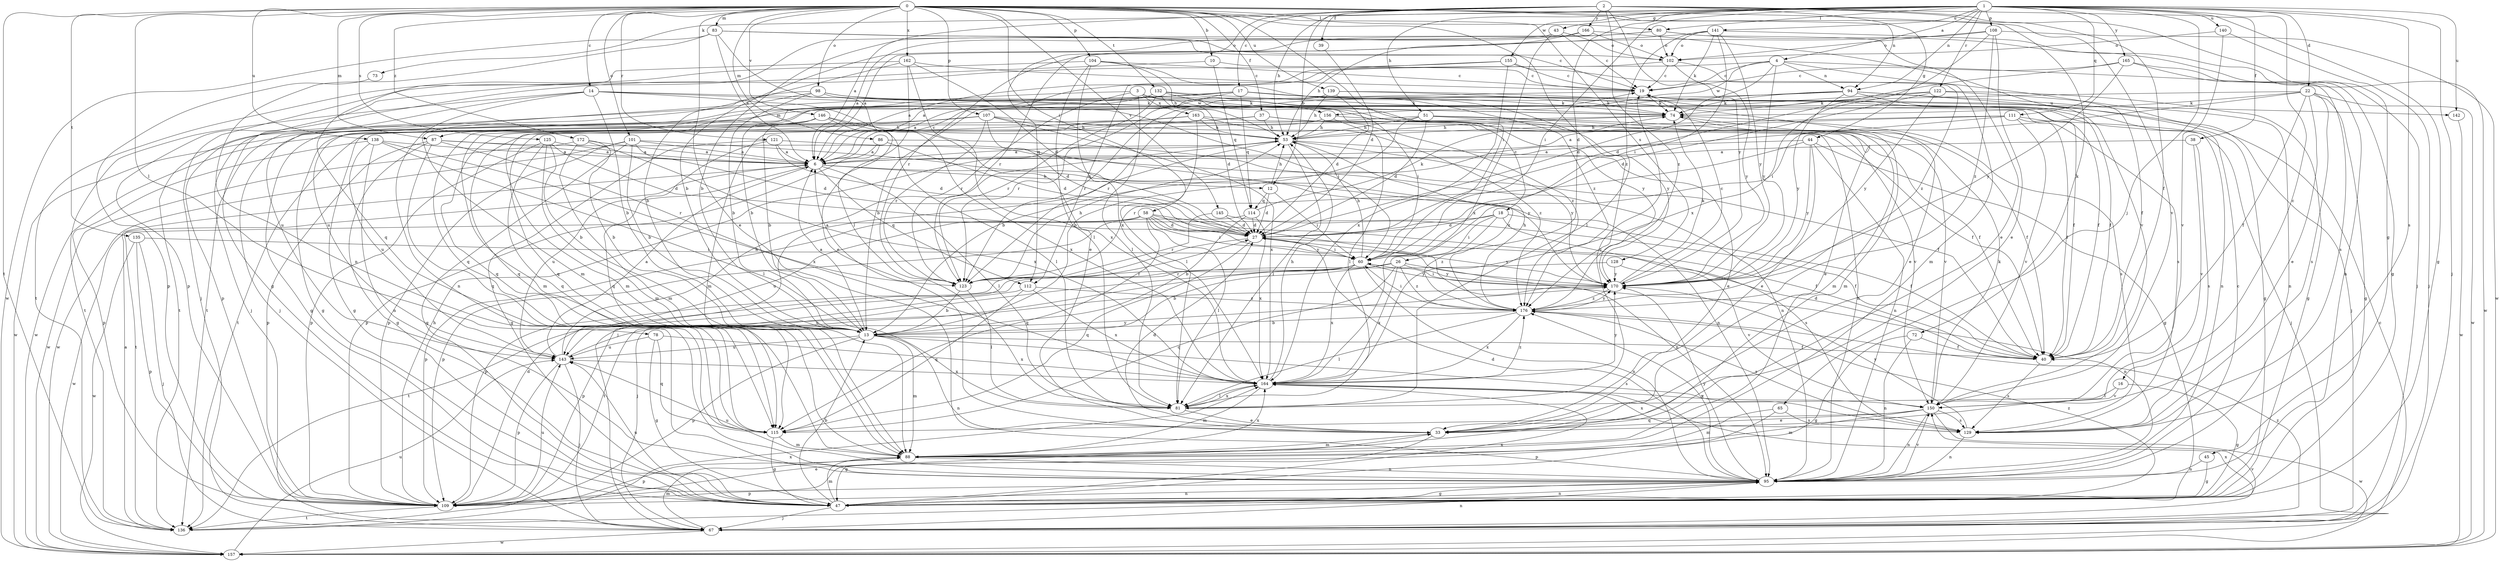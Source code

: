 strict digraph  {
0;
1;
2;
3;
4;
6;
10;
12;
13;
14;
16;
17;
18;
19;
22;
26;
27;
33;
37;
38;
39;
40;
43;
44;
45;
47;
51;
53;
58;
60;
65;
67;
72;
73;
74;
78;
80;
81;
83;
86;
87;
88;
94;
95;
98;
101;
102;
104;
107;
108;
109;
111;
112;
114;
115;
121;
122;
123;
125;
128;
129;
132;
135;
136;
138;
139;
140;
141;
142;
143;
145;
146;
150;
155;
156;
157;
162;
163;
164;
165;
166;
170;
172;
176;
0 -> 10  [label=b];
0 -> 14  [label=c];
0 -> 33  [label=e];
0 -> 37  [label=f];
0 -> 58  [label=i];
0 -> 60  [label=i];
0 -> 72  [label=k];
0 -> 78  [label=l];
0 -> 80  [label=l];
0 -> 83  [label=m];
0 -> 86  [label=m];
0 -> 87  [label=m];
0 -> 94  [label=n];
0 -> 98  [label=o];
0 -> 101  [label=o];
0 -> 104  [label=p];
0 -> 107  [label=p];
0 -> 121  [label=r];
0 -> 125  [label=s];
0 -> 128  [label=s];
0 -> 132  [label=t];
0 -> 135  [label=t];
0 -> 136  [label=t];
0 -> 138  [label=u];
0 -> 139  [label=u];
0 -> 145  [label=v];
0 -> 146  [label=v];
0 -> 150  [label=v];
0 -> 162  [label=x];
0 -> 172  [label=z];
0 -> 176  [label=z];
1 -> 4  [label=a];
1 -> 16  [label=c];
1 -> 22  [label=d];
1 -> 26  [label=d];
1 -> 38  [label=f];
1 -> 43  [label=g];
1 -> 51  [label=h];
1 -> 53  [label=h];
1 -> 60  [label=i];
1 -> 65  [label=j];
1 -> 67  [label=j];
1 -> 73  [label=k];
1 -> 80  [label=l];
1 -> 94  [label=n];
1 -> 108  [label=p];
1 -> 111  [label=q];
1 -> 122  [label=r];
1 -> 129  [label=s];
1 -> 140  [label=u];
1 -> 141  [label=u];
1 -> 142  [label=u];
1 -> 155  [label=w];
1 -> 165  [label=y];
2 -> 6  [label=a];
2 -> 12  [label=b];
2 -> 17  [label=c];
2 -> 39  [label=f];
2 -> 40  [label=f];
2 -> 44  [label=g];
2 -> 45  [label=g];
2 -> 47  [label=g];
2 -> 112  [label=q];
2 -> 166  [label=y];
2 -> 170  [label=y];
2 -> 176  [label=z];
3 -> 18  [label=c];
3 -> 81  [label=l];
3 -> 87  [label=m];
3 -> 123  [label=r];
3 -> 142  [label=u];
3 -> 156  [label=w];
3 -> 163  [label=x];
4 -> 19  [label=c];
4 -> 27  [label=d];
4 -> 40  [label=f];
4 -> 94  [label=n];
4 -> 112  [label=q];
4 -> 156  [label=w];
4 -> 157  [label=w];
4 -> 170  [label=y];
6 -> 12  [label=b];
6 -> 19  [label=c];
6 -> 81  [label=l];
6 -> 95  [label=n];
6 -> 112  [label=q];
6 -> 136  [label=t];
6 -> 143  [label=u];
10 -> 19  [label=c];
10 -> 47  [label=g];
10 -> 114  [label=q];
12 -> 27  [label=d];
12 -> 53  [label=h];
12 -> 60  [label=i];
12 -> 114  [label=q];
13 -> 6  [label=a];
13 -> 40  [label=f];
13 -> 88  [label=m];
13 -> 95  [label=n];
13 -> 109  [label=p];
13 -> 129  [label=s];
13 -> 143  [label=u];
14 -> 13  [label=b];
14 -> 60  [label=i];
14 -> 67  [label=j];
14 -> 74  [label=k];
14 -> 95  [label=n];
14 -> 136  [label=t];
14 -> 164  [label=x];
16 -> 47  [label=g];
16 -> 81  [label=l];
16 -> 150  [label=v];
17 -> 13  [label=b];
17 -> 33  [label=e];
17 -> 40  [label=f];
17 -> 74  [label=k];
17 -> 109  [label=p];
17 -> 114  [label=q];
17 -> 123  [label=r];
17 -> 143  [label=u];
17 -> 170  [label=y];
18 -> 27  [label=d];
18 -> 40  [label=f];
18 -> 60  [label=i];
18 -> 129  [label=s];
18 -> 157  [label=w];
18 -> 176  [label=z];
19 -> 74  [label=k];
19 -> 95  [label=n];
19 -> 136  [label=t];
22 -> 13  [label=b];
22 -> 33  [label=e];
22 -> 40  [label=f];
22 -> 47  [label=g];
22 -> 60  [label=i];
22 -> 74  [label=k];
22 -> 129  [label=s];
22 -> 157  [label=w];
26 -> 13  [label=b];
26 -> 95  [label=n];
26 -> 115  [label=q];
26 -> 136  [label=t];
26 -> 164  [label=x];
26 -> 170  [label=y];
26 -> 176  [label=z];
27 -> 60  [label=i];
27 -> 109  [label=p];
27 -> 115  [label=q];
27 -> 170  [label=y];
33 -> 27  [label=d];
33 -> 47  [label=g];
33 -> 88  [label=m];
37 -> 40  [label=f];
37 -> 53  [label=h];
37 -> 88  [label=m];
37 -> 150  [label=v];
37 -> 157  [label=w];
38 -> 6  [label=a];
38 -> 129  [label=s];
38 -> 150  [label=v];
39 -> 27  [label=d];
40 -> 27  [label=d];
40 -> 129  [label=s];
43 -> 6  [label=a];
43 -> 13  [label=b];
43 -> 19  [label=c];
43 -> 102  [label=o];
43 -> 164  [label=x];
44 -> 6  [label=a];
44 -> 33  [label=e];
44 -> 47  [label=g];
44 -> 95  [label=n];
44 -> 123  [label=r];
44 -> 170  [label=y];
45 -> 47  [label=g];
45 -> 95  [label=n];
47 -> 13  [label=b];
47 -> 67  [label=j];
47 -> 88  [label=m];
47 -> 95  [label=n];
47 -> 143  [label=u];
47 -> 164  [label=x];
47 -> 176  [label=z];
51 -> 13  [label=b];
51 -> 27  [label=d];
51 -> 33  [label=e];
51 -> 40  [label=f];
51 -> 53  [label=h];
51 -> 88  [label=m];
51 -> 115  [label=q];
53 -> 6  [label=a];
53 -> 33  [label=e];
53 -> 67  [label=j];
53 -> 81  [label=l];
53 -> 170  [label=y];
58 -> 27  [label=d];
58 -> 40  [label=f];
58 -> 60  [label=i];
58 -> 81  [label=l];
58 -> 95  [label=n];
58 -> 109  [label=p];
58 -> 115  [label=q];
58 -> 143  [label=u];
58 -> 170  [label=y];
60 -> 53  [label=h];
60 -> 67  [label=j];
60 -> 95  [label=n];
60 -> 123  [label=r];
60 -> 136  [label=t];
60 -> 164  [label=x];
60 -> 170  [label=y];
65 -> 88  [label=m];
65 -> 109  [label=p];
65 -> 129  [label=s];
67 -> 88  [label=m];
67 -> 95  [label=n];
67 -> 157  [label=w];
67 -> 164  [label=x];
67 -> 176  [label=z];
72 -> 40  [label=f];
72 -> 47  [label=g];
72 -> 95  [label=n];
73 -> 109  [label=p];
74 -> 53  [label=h];
74 -> 88  [label=m];
74 -> 115  [label=q];
74 -> 129  [label=s];
78 -> 47  [label=g];
78 -> 115  [label=q];
78 -> 143  [label=u];
78 -> 164  [label=x];
80 -> 6  [label=a];
80 -> 33  [label=e];
80 -> 47  [label=g];
80 -> 102  [label=o];
80 -> 115  [label=q];
81 -> 19  [label=c];
81 -> 33  [label=e];
81 -> 164  [label=x];
83 -> 6  [label=a];
83 -> 19  [label=c];
83 -> 81  [label=l];
83 -> 95  [label=n];
83 -> 102  [label=o];
83 -> 157  [label=w];
86 -> 6  [label=a];
86 -> 27  [label=d];
86 -> 40  [label=f];
86 -> 109  [label=p];
87 -> 6  [label=a];
87 -> 47  [label=g];
87 -> 95  [label=n];
87 -> 109  [label=p];
87 -> 115  [label=q];
87 -> 123  [label=r];
88 -> 95  [label=n];
88 -> 109  [label=p];
88 -> 164  [label=x];
94 -> 40  [label=f];
94 -> 47  [label=g];
94 -> 67  [label=j];
94 -> 74  [label=k];
94 -> 123  [label=r];
94 -> 136  [label=t];
94 -> 170  [label=y];
95 -> 19  [label=c];
95 -> 27  [label=d];
95 -> 47  [label=g];
95 -> 109  [label=p];
95 -> 143  [label=u];
95 -> 150  [label=v];
95 -> 170  [label=y];
95 -> 176  [label=z];
98 -> 13  [label=b];
98 -> 74  [label=k];
98 -> 88  [label=m];
98 -> 129  [label=s];
98 -> 143  [label=u];
98 -> 176  [label=z];
101 -> 6  [label=a];
101 -> 13  [label=b];
101 -> 27  [label=d];
101 -> 47  [label=g];
101 -> 109  [label=p];
101 -> 157  [label=w];
101 -> 170  [label=y];
102 -> 6  [label=a];
102 -> 19  [label=c];
102 -> 88  [label=m];
102 -> 170  [label=y];
104 -> 19  [label=c];
104 -> 33  [label=e];
104 -> 53  [label=h];
104 -> 136  [label=t];
104 -> 164  [label=x];
104 -> 176  [label=z];
107 -> 27  [label=d];
107 -> 40  [label=f];
107 -> 47  [label=g];
107 -> 53  [label=h];
107 -> 115  [label=q];
107 -> 123  [label=r];
107 -> 157  [label=w];
107 -> 164  [label=x];
108 -> 33  [label=e];
108 -> 102  [label=o];
108 -> 123  [label=r];
108 -> 157  [label=w];
108 -> 164  [label=x];
108 -> 176  [label=z];
109 -> 27  [label=d];
109 -> 33  [label=e];
109 -> 53  [label=h];
109 -> 95  [label=n];
109 -> 136  [label=t];
109 -> 143  [label=u];
111 -> 6  [label=a];
111 -> 13  [label=b];
111 -> 40  [label=f];
111 -> 53  [label=h];
111 -> 67  [label=j];
111 -> 150  [label=v];
112 -> 109  [label=p];
112 -> 115  [label=q];
112 -> 164  [label=x];
112 -> 176  [label=z];
114 -> 13  [label=b];
114 -> 27  [label=d];
114 -> 74  [label=k];
114 -> 109  [label=p];
114 -> 164  [label=x];
115 -> 47  [label=g];
115 -> 88  [label=m];
121 -> 6  [label=a];
121 -> 27  [label=d];
121 -> 47  [label=g];
121 -> 115  [label=q];
121 -> 176  [label=z];
122 -> 27  [label=d];
122 -> 47  [label=g];
122 -> 74  [label=k];
122 -> 95  [label=n];
122 -> 123  [label=r];
122 -> 170  [label=y];
123 -> 6  [label=a];
123 -> 13  [label=b];
123 -> 53  [label=h];
123 -> 81  [label=l];
125 -> 6  [label=a];
125 -> 13  [label=b];
125 -> 27  [label=d];
125 -> 88  [label=m];
125 -> 109  [label=p];
125 -> 115  [label=q];
128 -> 123  [label=r];
128 -> 150  [label=v];
128 -> 170  [label=y];
129 -> 95  [label=n];
129 -> 164  [label=x];
129 -> 170  [label=y];
132 -> 6  [label=a];
132 -> 27  [label=d];
132 -> 60  [label=i];
132 -> 74  [label=k];
132 -> 115  [label=q];
132 -> 123  [label=r];
132 -> 170  [label=y];
135 -> 60  [label=i];
135 -> 67  [label=j];
135 -> 109  [label=p];
135 -> 157  [label=w];
136 -> 6  [label=a];
136 -> 150  [label=v];
136 -> 164  [label=x];
138 -> 6  [label=a];
138 -> 81  [label=l];
138 -> 95  [label=n];
138 -> 109  [label=p];
138 -> 143  [label=u];
138 -> 164  [label=x];
139 -> 27  [label=d];
139 -> 40  [label=f];
139 -> 53  [label=h];
139 -> 67  [label=j];
139 -> 74  [label=k];
140 -> 67  [label=j];
140 -> 102  [label=o];
140 -> 150  [label=v];
141 -> 60  [label=i];
141 -> 67  [label=j];
141 -> 74  [label=k];
141 -> 81  [label=l];
141 -> 102  [label=o];
141 -> 123  [label=r];
141 -> 170  [label=y];
142 -> 157  [label=w];
143 -> 6  [label=a];
143 -> 53  [label=h];
143 -> 67  [label=j];
143 -> 109  [label=p];
143 -> 164  [label=x];
143 -> 170  [label=y];
145 -> 27  [label=d];
145 -> 40  [label=f];
145 -> 123  [label=r];
146 -> 13  [label=b];
146 -> 47  [label=g];
146 -> 53  [label=h];
146 -> 81  [label=l];
146 -> 88  [label=m];
146 -> 164  [label=x];
150 -> 33  [label=e];
150 -> 74  [label=k];
150 -> 88  [label=m];
150 -> 95  [label=n];
150 -> 115  [label=q];
150 -> 129  [label=s];
150 -> 157  [label=w];
155 -> 6  [label=a];
155 -> 19  [label=c];
155 -> 109  [label=p];
155 -> 164  [label=x];
155 -> 176  [label=z];
156 -> 53  [label=h];
156 -> 81  [label=l];
156 -> 136  [label=t];
156 -> 150  [label=v];
157 -> 19  [label=c];
157 -> 143  [label=u];
162 -> 13  [label=b];
162 -> 19  [label=c];
162 -> 27  [label=d];
162 -> 33  [label=e];
162 -> 67  [label=j];
162 -> 81  [label=l];
163 -> 47  [label=g];
163 -> 53  [label=h];
163 -> 81  [label=l];
163 -> 88  [label=m];
163 -> 95  [label=n];
163 -> 176  [label=z];
164 -> 53  [label=h];
164 -> 81  [label=l];
164 -> 88  [label=m];
164 -> 150  [label=v];
164 -> 170  [label=y];
164 -> 176  [label=z];
165 -> 19  [label=c];
165 -> 27  [label=d];
165 -> 95  [label=n];
165 -> 129  [label=s];
165 -> 170  [label=y];
166 -> 13  [label=b];
166 -> 53  [label=h];
166 -> 102  [label=o];
166 -> 150  [label=v];
170 -> 19  [label=c];
170 -> 60  [label=i];
170 -> 74  [label=k];
170 -> 143  [label=u];
170 -> 176  [label=z];
172 -> 6  [label=a];
172 -> 13  [label=b];
172 -> 88  [label=m];
172 -> 157  [label=w];
172 -> 164  [label=x];
176 -> 13  [label=b];
176 -> 53  [label=h];
176 -> 60  [label=i];
176 -> 81  [label=l];
176 -> 129  [label=s];
176 -> 164  [label=x];
176 -> 170  [label=y];
}
